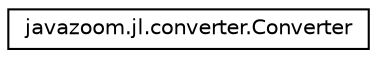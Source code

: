 digraph "Graphical Class Hierarchy"
{
 // LATEX_PDF_SIZE
  edge [fontname="Helvetica",fontsize="10",labelfontname="Helvetica",labelfontsize="10"];
  node [fontname="Helvetica",fontsize="10",shape=record];
  rankdir="LR";
  Node0 [label="javazoom.jl.converter.Converter",height=0.2,width=0.4,color="black", fillcolor="white", style="filled",URL="$classjavazoom_1_1jl_1_1converter_1_1_converter.html",tooltip=" "];
}
